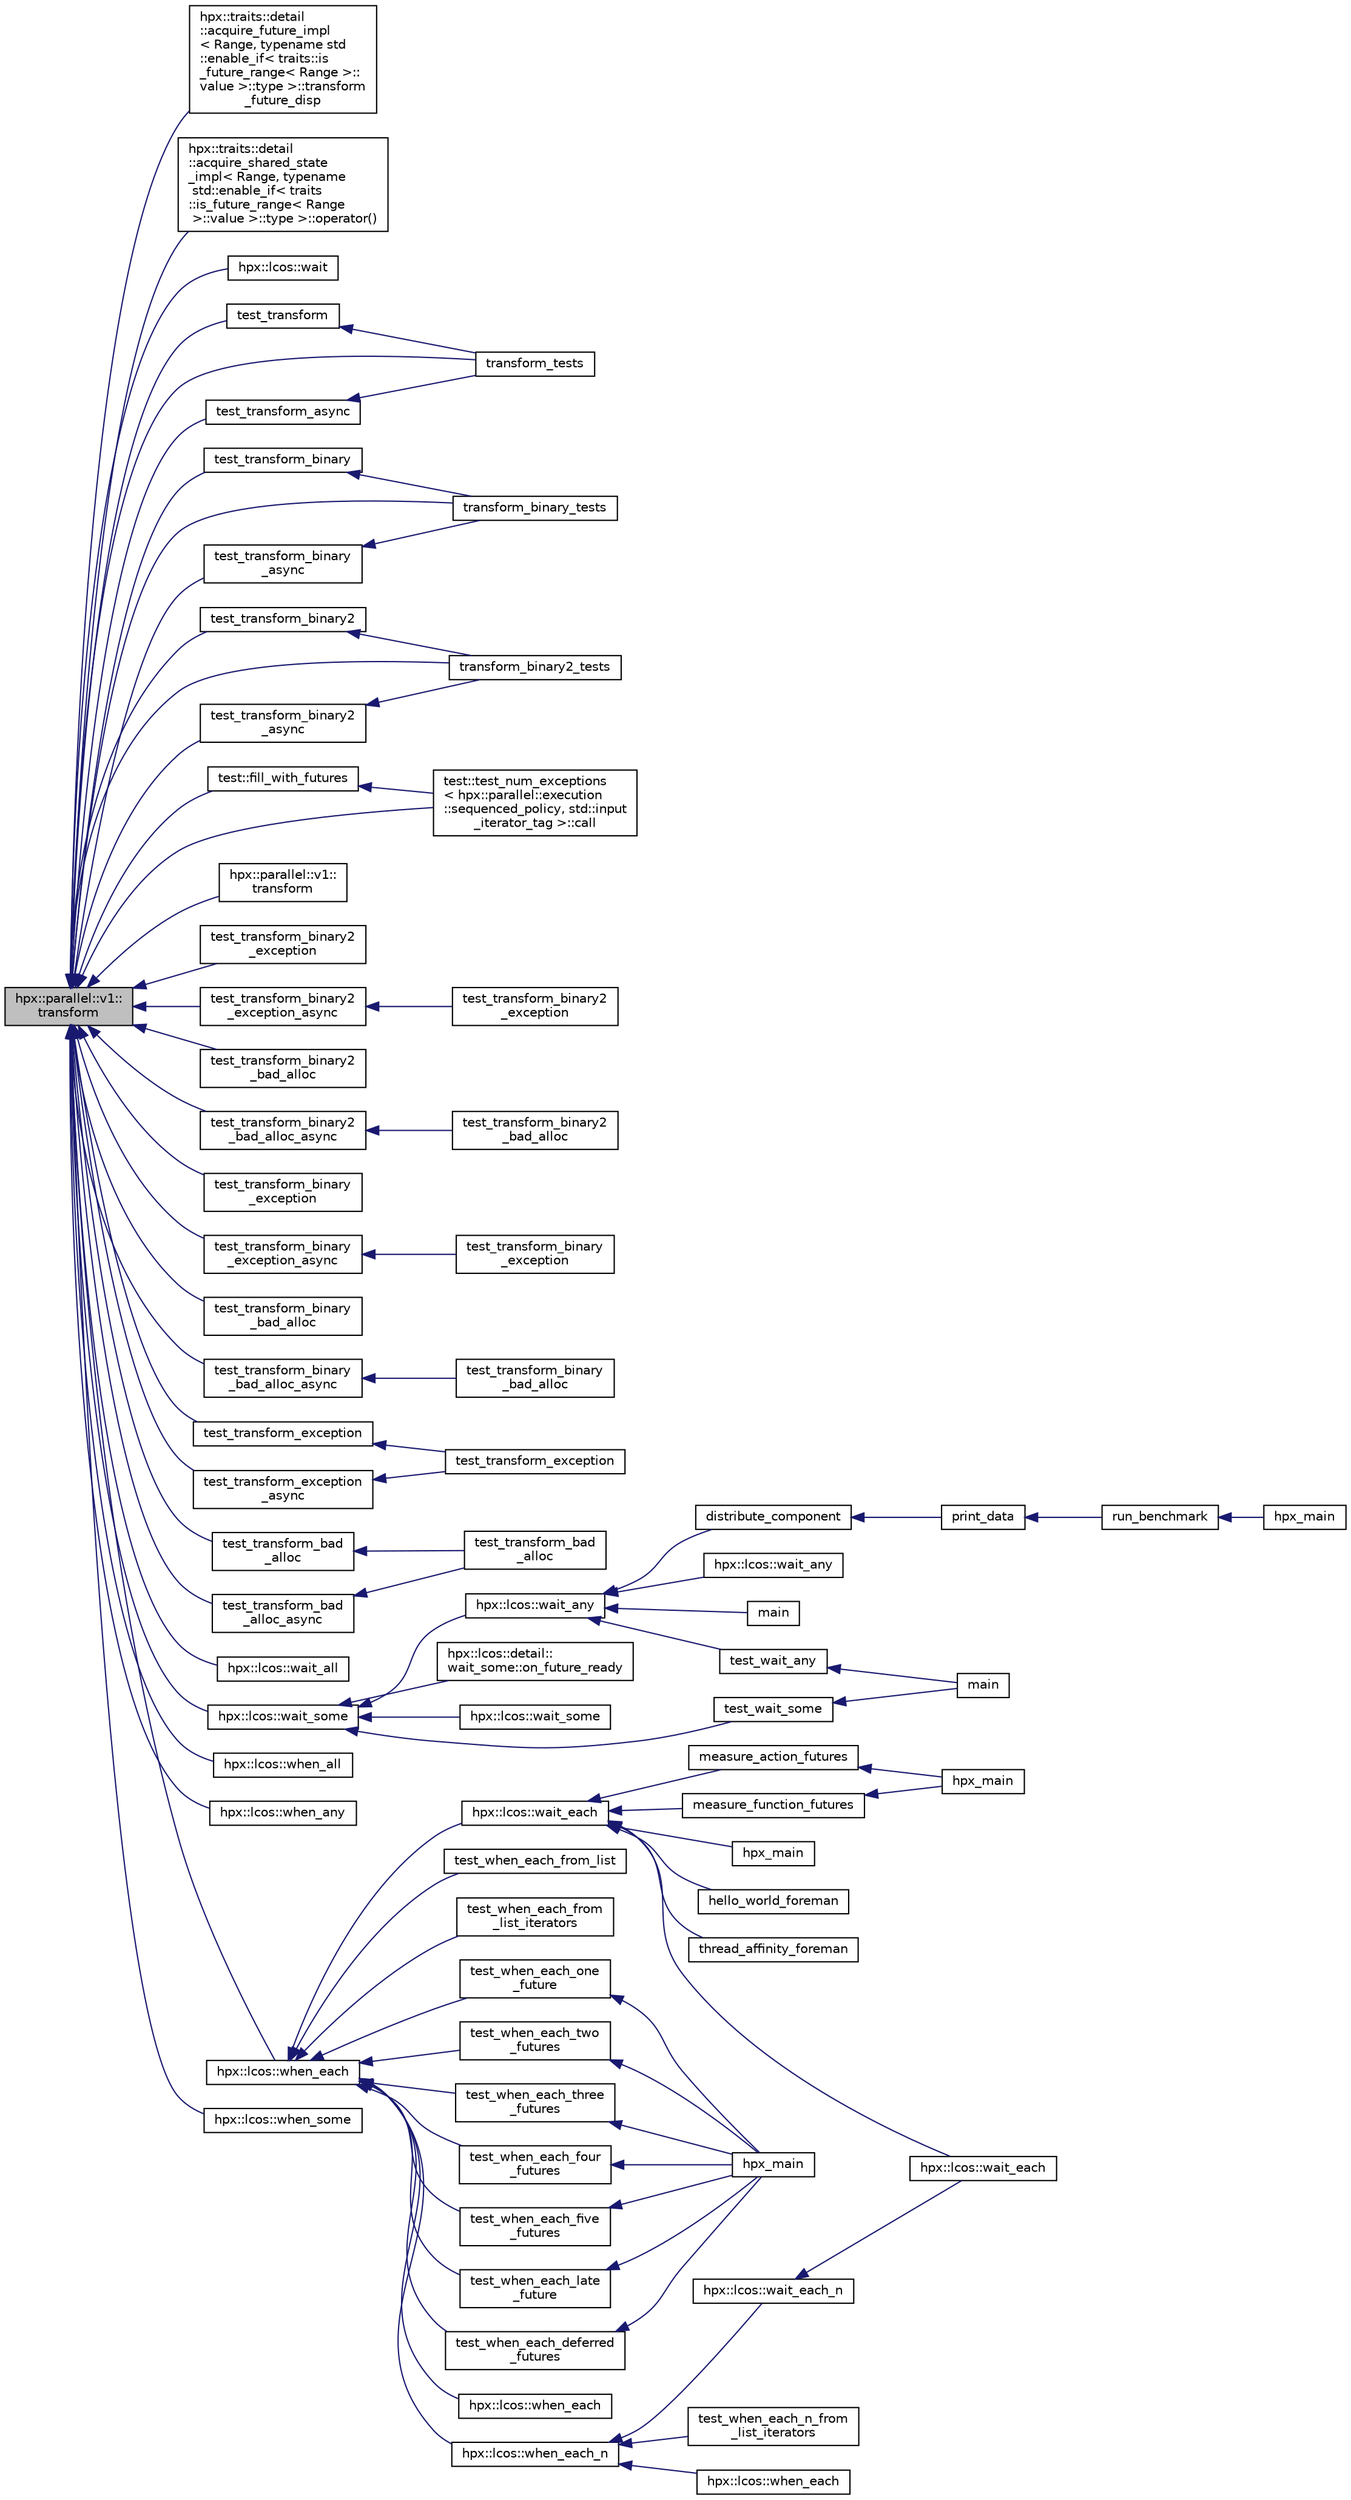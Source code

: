 digraph "hpx::parallel::v1::transform"
{
  edge [fontname="Helvetica",fontsize="10",labelfontname="Helvetica",labelfontsize="10"];
  node [fontname="Helvetica",fontsize="10",shape=record];
  rankdir="LR";
  Node11146 [label="hpx::parallel::v1::\ltransform",height=0.2,width=0.4,color="black", fillcolor="grey75", style="filled", fontcolor="black"];
  Node11146 -> Node11147 [dir="back",color="midnightblue",fontsize="10",style="solid",fontname="Helvetica"];
  Node11147 [label="hpx::traits::detail\l::acquire_future_impl\l\< Range, typename std\l::enable_if\< traits::is\l_future_range\< Range \>::\lvalue \>::type \>::transform\l_future_disp",height=0.2,width=0.4,color="black", fillcolor="white", style="filled",URL="$d1/d69/structhpx_1_1traits_1_1detail_1_1acquire__future__impl_3_01_range_00_01typename_01std_1_1enable_0f1aeb3cf44720e55413de4d620cd376.html#a3e513cd932f39b948cc88284710f9a89"];
  Node11146 -> Node11148 [dir="back",color="midnightblue",fontsize="10",style="solid",fontname="Helvetica"];
  Node11148 [label="hpx::traits::detail\l::acquire_shared_state\l_impl\< Range, typename\l std::enable_if\< traits\l::is_future_range\< Range\l \>::value \>::type \>::operator()",height=0.2,width=0.4,color="black", fillcolor="white", style="filled",URL="$d7/d41/structhpx_1_1traits_1_1detail_1_1acquire__shared__state__impl_3_01_range_00_01typename_01std_1_1c711b8db9114480ab7a0f054efa6b7db.html#aee398ba5cdc710d315502f6199c4f4ec"];
  Node11146 -> Node11149 [dir="back",color="midnightblue",fontsize="10",style="solid",fontname="Helvetica"];
  Node11149 [label="hpx::lcos::wait",height=0.2,width=0.4,color="black", fillcolor="white", style="filled",URL="$d2/dc9/namespacehpx_1_1lcos.html#aedd82d10f36fe13baa3247a42b749443"];
  Node11146 -> Node11150 [dir="back",color="midnightblue",fontsize="10",style="solid",fontname="Helvetica"];
  Node11150 [label="test_transform",height=0.2,width=0.4,color="black", fillcolor="white", style="filled",URL="$d5/dda/partitioned__vector__transform_8cpp.html#abed3dded51b8e6aa5a8523ba75de897d"];
  Node11150 -> Node11151 [dir="back",color="midnightblue",fontsize="10",style="solid",fontname="Helvetica"];
  Node11151 [label="transform_tests",height=0.2,width=0.4,color="black", fillcolor="white", style="filled",URL="$d5/dda/partitioned__vector__transform_8cpp.html#ad3376d734e504c202cd87f681f3d9832"];
  Node11146 -> Node11152 [dir="back",color="midnightblue",fontsize="10",style="solid",fontname="Helvetica"];
  Node11152 [label="test_transform_async",height=0.2,width=0.4,color="black", fillcolor="white", style="filled",URL="$d5/dda/partitioned__vector__transform_8cpp.html#add83e7709f4eeffd74733b69f6f10bab"];
  Node11152 -> Node11151 [dir="back",color="midnightblue",fontsize="10",style="solid",fontname="Helvetica"];
  Node11146 -> Node11151 [dir="back",color="midnightblue",fontsize="10",style="solid",fontname="Helvetica"];
  Node11146 -> Node11153 [dir="back",color="midnightblue",fontsize="10",style="solid",fontname="Helvetica"];
  Node11153 [label="test_transform_binary",height=0.2,width=0.4,color="black", fillcolor="white", style="filled",URL="$d8/d95/partitioned__vector__transform__binary_8cpp.html#a20498f617e4853975061b843ee9b0575"];
  Node11153 -> Node11154 [dir="back",color="midnightblue",fontsize="10",style="solid",fontname="Helvetica"];
  Node11154 [label="transform_binary_tests",height=0.2,width=0.4,color="black", fillcolor="white", style="filled",URL="$d8/d95/partitioned__vector__transform__binary_8cpp.html#ae702fc39c2e65ba3cd439336012efa89"];
  Node11146 -> Node11155 [dir="back",color="midnightblue",fontsize="10",style="solid",fontname="Helvetica"];
  Node11155 [label="test_transform_binary2",height=0.2,width=0.4,color="black", fillcolor="white", style="filled",URL="$d8/d95/partitioned__vector__transform__binary_8cpp.html#a043f86fe68212eae7c98b7429188ae59"];
  Node11155 -> Node11156 [dir="back",color="midnightblue",fontsize="10",style="solid",fontname="Helvetica"];
  Node11156 [label="transform_binary2_tests",height=0.2,width=0.4,color="black", fillcolor="white", style="filled",URL="$d8/d95/partitioned__vector__transform__binary_8cpp.html#a8dfee50977186ab995ad4d4a22c7f683"];
  Node11146 -> Node11157 [dir="back",color="midnightblue",fontsize="10",style="solid",fontname="Helvetica"];
  Node11157 [label="test_transform_binary\l_async",height=0.2,width=0.4,color="black", fillcolor="white", style="filled",URL="$d8/d95/partitioned__vector__transform__binary_8cpp.html#a7fc66ada9b35b19ff7f44aca2f905b35"];
  Node11157 -> Node11154 [dir="back",color="midnightblue",fontsize="10",style="solid",fontname="Helvetica"];
  Node11146 -> Node11158 [dir="back",color="midnightblue",fontsize="10",style="solid",fontname="Helvetica"];
  Node11158 [label="test_transform_binary2\l_async",height=0.2,width=0.4,color="black", fillcolor="white", style="filled",URL="$d8/d95/partitioned__vector__transform__binary_8cpp.html#aff5be00cfbed43059adb4808234d0127"];
  Node11158 -> Node11156 [dir="back",color="midnightblue",fontsize="10",style="solid",fontname="Helvetica"];
  Node11146 -> Node11154 [dir="back",color="midnightblue",fontsize="10",style="solid",fontname="Helvetica"];
  Node11146 -> Node11156 [dir="back",color="midnightblue",fontsize="10",style="solid",fontname="Helvetica"];
  Node11146 -> Node11159 [dir="back",color="midnightblue",fontsize="10",style="solid",fontname="Helvetica"];
  Node11159 [label="test::fill_with_futures",height=0.2,width=0.4,color="black", fillcolor="white", style="filled",URL="$df/d04/namespacetest.html#ac14e600ecadff520153d824109991cf0"];
  Node11159 -> Node11160 [dir="back",color="midnightblue",fontsize="10",style="solid",fontname="Helvetica"];
  Node11160 [label="test::test_num_exceptions\l\< hpx::parallel::execution\l::sequenced_policy, std::input\l_iterator_tag \>::call",height=0.2,width=0.4,color="black", fillcolor="white", style="filled",URL="$db/d94/structtest_1_1test__num__exceptions_3_01hpx_1_1parallel_1_1execution_1_1sequenced__policy_00_01std_1_1input__iterator__tag_01_4.html#ad6bf6a4aae6bd7edbf3d666ca1b72262"];
  Node11146 -> Node11160 [dir="back",color="midnightblue",fontsize="10",style="solid",fontname="Helvetica"];
  Node11146 -> Node11161 [dir="back",color="midnightblue",fontsize="10",style="solid",fontname="Helvetica"];
  Node11161 [label="hpx::parallel::v1::\ltransform",height=0.2,width=0.4,color="black", fillcolor="white", style="filled",URL="$db/db9/namespacehpx_1_1parallel_1_1v1.html#ac21fc788cf310417677b60950d1ba5c2"];
  Node11146 -> Node11162 [dir="back",color="midnightblue",fontsize="10",style="solid",fontname="Helvetica"];
  Node11162 [label="test_transform_binary2\l_exception",height=0.2,width=0.4,color="black", fillcolor="white", style="filled",URL="$d7/dcc/transform__binary2__tests_8hpp.html#a30e2af0adc7b52952d1a067dce4ae750"];
  Node11146 -> Node11163 [dir="back",color="midnightblue",fontsize="10",style="solid",fontname="Helvetica"];
  Node11163 [label="test_transform_binary2\l_exception_async",height=0.2,width=0.4,color="black", fillcolor="white", style="filled",URL="$d7/dcc/transform__binary2__tests_8hpp.html#a72b6e123ff646643fceaf58a2d34f049"];
  Node11163 -> Node11164 [dir="back",color="midnightblue",fontsize="10",style="solid",fontname="Helvetica"];
  Node11164 [label="test_transform_binary2\l_exception",height=0.2,width=0.4,color="black", fillcolor="white", style="filled",URL="$d1/d5d/transform__binary2_8cpp.html#a50059b588dff577699182815a466c642"];
  Node11146 -> Node11165 [dir="back",color="midnightblue",fontsize="10",style="solid",fontname="Helvetica"];
  Node11165 [label="test_transform_binary2\l_bad_alloc",height=0.2,width=0.4,color="black", fillcolor="white", style="filled",URL="$d7/dcc/transform__binary2__tests_8hpp.html#a7df2a1e038a21d9a63cabeae617dfc80"];
  Node11146 -> Node11166 [dir="back",color="midnightblue",fontsize="10",style="solid",fontname="Helvetica"];
  Node11166 [label="test_transform_binary2\l_bad_alloc_async",height=0.2,width=0.4,color="black", fillcolor="white", style="filled",URL="$d7/dcc/transform__binary2__tests_8hpp.html#af38709732aed4a1260bdd30b7d2dec69"];
  Node11166 -> Node11167 [dir="back",color="midnightblue",fontsize="10",style="solid",fontname="Helvetica"];
  Node11167 [label="test_transform_binary2\l_bad_alloc",height=0.2,width=0.4,color="black", fillcolor="white", style="filled",URL="$d1/d5d/transform__binary2_8cpp.html#ad7d8bdd7d1753aae157949a66f8b2be2"];
  Node11146 -> Node11168 [dir="back",color="midnightblue",fontsize="10",style="solid",fontname="Helvetica"];
  Node11168 [label="test_transform_binary\l_exception",height=0.2,width=0.4,color="black", fillcolor="white", style="filled",URL="$dd/d5d/transform__binary__tests_8hpp.html#aaab68a59f8dc65ff9a68367a6c5858ac"];
  Node11146 -> Node11169 [dir="back",color="midnightblue",fontsize="10",style="solid",fontname="Helvetica"];
  Node11169 [label="test_transform_binary\l_exception_async",height=0.2,width=0.4,color="black", fillcolor="white", style="filled",URL="$dd/d5d/transform__binary__tests_8hpp.html#a2d374c18df4b1fd534c62e362b3a748c"];
  Node11169 -> Node11170 [dir="back",color="midnightblue",fontsize="10",style="solid",fontname="Helvetica"];
  Node11170 [label="test_transform_binary\l_exception",height=0.2,width=0.4,color="black", fillcolor="white", style="filled",URL="$d1/d75/transform__binary_8cpp.html#a883485ae50e600af64429728461b7409"];
  Node11146 -> Node11171 [dir="back",color="midnightblue",fontsize="10",style="solid",fontname="Helvetica"];
  Node11171 [label="test_transform_binary\l_bad_alloc",height=0.2,width=0.4,color="black", fillcolor="white", style="filled",URL="$dd/d5d/transform__binary__tests_8hpp.html#a810a3a7a59ddcc5f962629cf6d84103b"];
  Node11146 -> Node11172 [dir="back",color="midnightblue",fontsize="10",style="solid",fontname="Helvetica"];
  Node11172 [label="test_transform_binary\l_bad_alloc_async",height=0.2,width=0.4,color="black", fillcolor="white", style="filled",URL="$dd/d5d/transform__binary__tests_8hpp.html#ae577d83046bfc6e55ca16d10dd0cf2e6"];
  Node11172 -> Node11173 [dir="back",color="midnightblue",fontsize="10",style="solid",fontname="Helvetica"];
  Node11173 [label="test_transform_binary\l_bad_alloc",height=0.2,width=0.4,color="black", fillcolor="white", style="filled",URL="$d1/d75/transform__binary_8cpp.html#a0a9837d515219604addd769245e94304"];
  Node11146 -> Node11174 [dir="back",color="midnightblue",fontsize="10",style="solid",fontname="Helvetica"];
  Node11174 [label="test_transform_exception",height=0.2,width=0.4,color="black", fillcolor="white", style="filled",URL="$de/dba/transform__range_8cpp.html#abd0db7fc45e567f151aba323f465cee8"];
  Node11174 -> Node11175 [dir="back",color="midnightblue",fontsize="10",style="solid",fontname="Helvetica"];
  Node11175 [label="test_transform_exception",height=0.2,width=0.4,color="black", fillcolor="white", style="filled",URL="$de/dba/transform__range_8cpp.html#af56cb14994f1d0a7e84803a6454e75b7"];
  Node11146 -> Node11176 [dir="back",color="midnightblue",fontsize="10",style="solid",fontname="Helvetica"];
  Node11176 [label="test_transform_exception\l_async",height=0.2,width=0.4,color="black", fillcolor="white", style="filled",URL="$de/dba/transform__range_8cpp.html#ae581c0c0710fc505dc66b80c3a859d6b"];
  Node11176 -> Node11175 [dir="back",color="midnightblue",fontsize="10",style="solid",fontname="Helvetica"];
  Node11146 -> Node11177 [dir="back",color="midnightblue",fontsize="10",style="solid",fontname="Helvetica"];
  Node11177 [label="test_transform_bad\l_alloc",height=0.2,width=0.4,color="black", fillcolor="white", style="filled",URL="$de/dba/transform__range_8cpp.html#a8f858da9ea652b719e178c5f42bdabce"];
  Node11177 -> Node11178 [dir="back",color="midnightblue",fontsize="10",style="solid",fontname="Helvetica"];
  Node11178 [label="test_transform_bad\l_alloc",height=0.2,width=0.4,color="black", fillcolor="white", style="filled",URL="$de/dba/transform__range_8cpp.html#a3a70b157cc5cd0a96c78fd2ecbf5b2a3"];
  Node11146 -> Node11179 [dir="back",color="midnightblue",fontsize="10",style="solid",fontname="Helvetica"];
  Node11179 [label="test_transform_bad\l_alloc_async",height=0.2,width=0.4,color="black", fillcolor="white", style="filled",URL="$de/dba/transform__range_8cpp.html#afc702e09c65ae1bae6fe0714d7c516be"];
  Node11179 -> Node11178 [dir="back",color="midnightblue",fontsize="10",style="solid",fontname="Helvetica"];
  Node11146 -> Node11180 [dir="back",color="midnightblue",fontsize="10",style="solid",fontname="Helvetica"];
  Node11180 [label="hpx::lcos::wait_all",height=0.2,width=0.4,color="black", fillcolor="white", style="filled",URL="$d2/dc9/namespacehpx_1_1lcos.html#aef75aa6b61603ad0c160c04621c8fd7c"];
  Node11146 -> Node11181 [dir="back",color="midnightblue",fontsize="10",style="solid",fontname="Helvetica"];
  Node11181 [label="hpx::lcos::wait_some",height=0.2,width=0.4,color="black", fillcolor="white", style="filled",URL="$d2/dc9/namespacehpx_1_1lcos.html#ab6b98c6ed6b1e37ab72c12ba866fa4fa"];
  Node11181 -> Node11182 [dir="back",color="midnightblue",fontsize="10",style="solid",fontname="Helvetica"];
  Node11182 [label="hpx::lcos::wait_any",height=0.2,width=0.4,color="black", fillcolor="white", style="filled",URL="$d2/dc9/namespacehpx_1_1lcos.html#a6d6f199d32e9dd7e5b02280e1ef84f6d"];
  Node11182 -> Node11183 [dir="back",color="midnightblue",fontsize="10",style="solid",fontname="Helvetica"];
  Node11183 [label="distribute_component",height=0.2,width=0.4,color="black", fillcolor="white", style="filled",URL="$dc/de1/osu__coll_8hpp.html#a70ccfbb59a3d364de9007f91ee45c330"];
  Node11183 -> Node11184 [dir="back",color="midnightblue",fontsize="10",style="solid",fontname="Helvetica"];
  Node11184 [label="print_data",height=0.2,width=0.4,color="black", fillcolor="white", style="filled",URL="$dc/de1/osu__coll_8hpp.html#a5fba99ed1ff27b2151a9ac0531d040ce"];
  Node11184 -> Node11185 [dir="back",color="midnightblue",fontsize="10",style="solid",fontname="Helvetica"];
  Node11185 [label="run_benchmark",height=0.2,width=0.4,color="black", fillcolor="white", style="filled",URL="$d3/dca/osu__bcast_8cpp.html#a03a9259c1031dc6e2473041a34d95b4d"];
  Node11185 -> Node11186 [dir="back",color="midnightblue",fontsize="10",style="solid",fontname="Helvetica"];
  Node11186 [label="hpx_main",height=0.2,width=0.4,color="black", fillcolor="white", style="filled",URL="$d3/dca/osu__bcast_8cpp.html#a4ca51ec94fa82421fc621b58eef7b01c"];
  Node11182 -> Node11187 [dir="back",color="midnightblue",fontsize="10",style="solid",fontname="Helvetica"];
  Node11187 [label="hpx::lcos::wait_any",height=0.2,width=0.4,color="black", fillcolor="white", style="filled",URL="$d2/dc9/namespacehpx_1_1lcos.html#a4d36f457e843b075a9aeaf0c643dbc94"];
  Node11182 -> Node11188 [dir="back",color="midnightblue",fontsize="10",style="solid",fontname="Helvetica"];
  Node11188 [label="main",height=0.2,width=0.4,color="black", fillcolor="white", style="filled",URL="$d8/dcf/wait__any__std__array_8cpp.html#ae66f6b31b5ad750f1fe042a706a4e3d4"];
  Node11182 -> Node11189 [dir="back",color="midnightblue",fontsize="10",style="solid",fontname="Helvetica"];
  Node11189 [label="test_wait_any",height=0.2,width=0.4,color="black", fillcolor="white", style="filled",URL="$dd/d2e/when__all__vectors__1623_8cpp.html#a48e5f9309bb601a394f3a61998f86870"];
  Node11189 -> Node11190 [dir="back",color="midnightblue",fontsize="10",style="solid",fontname="Helvetica"];
  Node11190 [label="main",height=0.2,width=0.4,color="black", fillcolor="white", style="filled",URL="$dd/d2e/when__all__vectors__1623_8cpp.html#ae66f6b31b5ad750f1fe042a706a4e3d4"];
  Node11181 -> Node11191 [dir="back",color="midnightblue",fontsize="10",style="solid",fontname="Helvetica"];
  Node11191 [label="hpx::lcos::detail::\lwait_some::on_future_ready",height=0.2,width=0.4,color="black", fillcolor="white", style="filled",URL="$d3/d89/structhpx_1_1lcos_1_1detail_1_1wait__some.html#a7117ca37801a24b5054757b74b0806b6"];
  Node11181 -> Node11192 [dir="back",color="midnightblue",fontsize="10",style="solid",fontname="Helvetica"];
  Node11192 [label="hpx::lcos::wait_some",height=0.2,width=0.4,color="black", fillcolor="white", style="filled",URL="$d2/dc9/namespacehpx_1_1lcos.html#a4cf6bf0c8e237a7df03539292fd01787"];
  Node11181 -> Node11193 [dir="back",color="midnightblue",fontsize="10",style="solid",fontname="Helvetica"];
  Node11193 [label="test_wait_some",height=0.2,width=0.4,color="black", fillcolor="white", style="filled",URL="$dd/d2e/when__all__vectors__1623_8cpp.html#a64bd409cb3f83814e7f3a81d7365c698"];
  Node11193 -> Node11190 [dir="back",color="midnightblue",fontsize="10",style="solid",fontname="Helvetica"];
  Node11146 -> Node11194 [dir="back",color="midnightblue",fontsize="10",style="solid",fontname="Helvetica"];
  Node11194 [label="hpx::lcos::when_all",height=0.2,width=0.4,color="black", fillcolor="white", style="filled",URL="$d2/dc9/namespacehpx_1_1lcos.html#a4714e8b7e970c8a588002745a21e551a"];
  Node11146 -> Node11195 [dir="back",color="midnightblue",fontsize="10",style="solid",fontname="Helvetica"];
  Node11195 [label="hpx::lcos::when_any",height=0.2,width=0.4,color="black", fillcolor="white", style="filled",URL="$d2/dc9/namespacehpx_1_1lcos.html#a0988b94df3b235e2116d25e2367f9b45"];
  Node11146 -> Node11196 [dir="back",color="midnightblue",fontsize="10",style="solid",fontname="Helvetica"];
  Node11196 [label="hpx::lcos::when_each",height=0.2,width=0.4,color="black", fillcolor="white", style="filled",URL="$d2/dc9/namespacehpx_1_1lcos.html#a728db59d566f9fda1ab2a44f2bf9859c"];
  Node11196 -> Node11197 [dir="back",color="midnightblue",fontsize="10",style="solid",fontname="Helvetica"];
  Node11197 [label="hpx::lcos::wait_each",height=0.2,width=0.4,color="black", fillcolor="white", style="filled",URL="$d2/dc9/namespacehpx_1_1lcos.html#a1b6d427557d1b77f0a0e36bd91cf2786"];
  Node11197 -> Node11198 [dir="back",color="midnightblue",fontsize="10",style="solid",fontname="Helvetica"];
  Node11198 [label="measure_action_futures",height=0.2,width=0.4,color="black", fillcolor="white", style="filled",URL="$d3/d79/future__overhead_8cpp.html#a9a3eff89e718d4dcaf811a3262299d7b"];
  Node11198 -> Node11199 [dir="back",color="midnightblue",fontsize="10",style="solid",fontname="Helvetica"];
  Node11199 [label="hpx_main",height=0.2,width=0.4,color="black", fillcolor="white", style="filled",URL="$d3/d79/future__overhead_8cpp.html#aaf67a3863f19ff7033e239ebb1204fb7"];
  Node11197 -> Node11200 [dir="back",color="midnightblue",fontsize="10",style="solid",fontname="Helvetica"];
  Node11200 [label="measure_function_futures",height=0.2,width=0.4,color="black", fillcolor="white", style="filled",URL="$d3/d79/future__overhead_8cpp.html#abb9c0468f399cf830ce0334538c8b7bc"];
  Node11200 -> Node11199 [dir="back",color="midnightblue",fontsize="10",style="solid",fontname="Helvetica"];
  Node11197 -> Node11201 [dir="back",color="midnightblue",fontsize="10",style="solid",fontname="Helvetica"];
  Node11201 [label="hpx_main",height=0.2,width=0.4,color="black", fillcolor="white", style="filled",URL="$d6/d2f/future__wait_8cpp.html#aaf67a3863f19ff7033e239ebb1204fb7"];
  Node11197 -> Node11202 [dir="back",color="midnightblue",fontsize="10",style="solid",fontname="Helvetica"];
  Node11202 [label="hello_world_foreman",height=0.2,width=0.4,color="black", fillcolor="white", style="filled",URL="$d0/d67/hello__world_8cpp.html#a96e0322b90fa489adbfee369aa532c83"];
  Node11197 -> Node11203 [dir="back",color="midnightblue",fontsize="10",style="solid",fontname="Helvetica"];
  Node11203 [label="thread_affinity_foreman",height=0.2,width=0.4,color="black", fillcolor="white", style="filled",URL="$da/dce/thread__affinity_8cpp.html#aea225f0b6eebea5a6dfd914c11993315"];
  Node11197 -> Node11204 [dir="back",color="midnightblue",fontsize="10",style="solid",fontname="Helvetica"];
  Node11204 [label="hpx::lcos::wait_each",height=0.2,width=0.4,color="black", fillcolor="white", style="filled",URL="$d2/dc9/namespacehpx_1_1lcos.html#aa03a998a90fd726cad940368c38d6690"];
  Node11196 -> Node11205 [dir="back",color="midnightblue",fontsize="10",style="solid",fontname="Helvetica"];
  Node11205 [label="test_when_each_from_list",height=0.2,width=0.4,color="black", fillcolor="white", style="filled",URL="$d0/d95/when__each_8cpp.html#ad09fc13b570c23a27128c5ea0c1baf3d"];
  Node11196 -> Node11206 [dir="back",color="midnightblue",fontsize="10",style="solid",fontname="Helvetica"];
  Node11206 [label="test_when_each_from\l_list_iterators",height=0.2,width=0.4,color="black", fillcolor="white", style="filled",URL="$d0/d95/when__each_8cpp.html#a3f313b596f3147f388175a0b803fb22e"];
  Node11196 -> Node11207 [dir="back",color="midnightblue",fontsize="10",style="solid",fontname="Helvetica"];
  Node11207 [label="test_when_each_one\l_future",height=0.2,width=0.4,color="black", fillcolor="white", style="filled",URL="$d0/d95/when__each_8cpp.html#a573e1129a0f111826d4524103ebd51e7"];
  Node11207 -> Node11208 [dir="back",color="midnightblue",fontsize="10",style="solid",fontname="Helvetica"];
  Node11208 [label="hpx_main",height=0.2,width=0.4,color="black", fillcolor="white", style="filled",URL="$d0/d95/when__each_8cpp.html#a255f773d830db5ca937cff11c2692fa2"];
  Node11196 -> Node11209 [dir="back",color="midnightblue",fontsize="10",style="solid",fontname="Helvetica"];
  Node11209 [label="test_when_each_two\l_futures",height=0.2,width=0.4,color="black", fillcolor="white", style="filled",URL="$d0/d95/when__each_8cpp.html#aa1e08fdd0f81716b2f6e266777ec25fd"];
  Node11209 -> Node11208 [dir="back",color="midnightblue",fontsize="10",style="solid",fontname="Helvetica"];
  Node11196 -> Node11210 [dir="back",color="midnightblue",fontsize="10",style="solid",fontname="Helvetica"];
  Node11210 [label="test_when_each_three\l_futures",height=0.2,width=0.4,color="black", fillcolor="white", style="filled",URL="$d0/d95/when__each_8cpp.html#a6abf20bdacda094b3706fa5312bf21eb"];
  Node11210 -> Node11208 [dir="back",color="midnightblue",fontsize="10",style="solid",fontname="Helvetica"];
  Node11196 -> Node11211 [dir="back",color="midnightblue",fontsize="10",style="solid",fontname="Helvetica"];
  Node11211 [label="test_when_each_four\l_futures",height=0.2,width=0.4,color="black", fillcolor="white", style="filled",URL="$d0/d95/when__each_8cpp.html#a13cbf3bc68616740731cebbe888741c9"];
  Node11211 -> Node11208 [dir="back",color="midnightblue",fontsize="10",style="solid",fontname="Helvetica"];
  Node11196 -> Node11212 [dir="back",color="midnightblue",fontsize="10",style="solid",fontname="Helvetica"];
  Node11212 [label="test_when_each_five\l_futures",height=0.2,width=0.4,color="black", fillcolor="white", style="filled",URL="$d0/d95/when__each_8cpp.html#a49672c9d48666f9cfca009a61f8f5b7f"];
  Node11212 -> Node11208 [dir="back",color="midnightblue",fontsize="10",style="solid",fontname="Helvetica"];
  Node11196 -> Node11213 [dir="back",color="midnightblue",fontsize="10",style="solid",fontname="Helvetica"];
  Node11213 [label="test_when_each_late\l_future",height=0.2,width=0.4,color="black", fillcolor="white", style="filled",URL="$d0/d95/when__each_8cpp.html#a66259c4edddc831679b3cac0fb6abea3"];
  Node11213 -> Node11208 [dir="back",color="midnightblue",fontsize="10",style="solid",fontname="Helvetica"];
  Node11196 -> Node11214 [dir="back",color="midnightblue",fontsize="10",style="solid",fontname="Helvetica"];
  Node11214 [label="test_when_each_deferred\l_futures",height=0.2,width=0.4,color="black", fillcolor="white", style="filled",URL="$d0/d95/when__each_8cpp.html#a1d44c99f6eff168af136e2b7548df45c"];
  Node11214 -> Node11208 [dir="back",color="midnightblue",fontsize="10",style="solid",fontname="Helvetica"];
  Node11196 -> Node11215 [dir="back",color="midnightblue",fontsize="10",style="solid",fontname="Helvetica"];
  Node11215 [label="hpx::lcos::when_each",height=0.2,width=0.4,color="black", fillcolor="white", style="filled",URL="$d2/dc9/namespacehpx_1_1lcos.html#ac36d4314a9f8c4fa42204dec2de72d3a"];
  Node11196 -> Node11216 [dir="back",color="midnightblue",fontsize="10",style="solid",fontname="Helvetica"];
  Node11216 [label="hpx::lcos::when_each_n",height=0.2,width=0.4,color="black", fillcolor="white", style="filled",URL="$d2/dc9/namespacehpx_1_1lcos.html#aade187ec903d391d20edf064a9d2ce0e"];
  Node11216 -> Node11217 [dir="back",color="midnightblue",fontsize="10",style="solid",fontname="Helvetica"];
  Node11217 [label="hpx::lcos::wait_each_n",height=0.2,width=0.4,color="black", fillcolor="white", style="filled",URL="$d2/dc9/namespacehpx_1_1lcos.html#acd371d975798301cfd4b44db861588de"];
  Node11217 -> Node11204 [dir="back",color="midnightblue",fontsize="10",style="solid",fontname="Helvetica"];
  Node11216 -> Node11218 [dir="back",color="midnightblue",fontsize="10",style="solid",fontname="Helvetica"];
  Node11218 [label="test_when_each_n_from\l_list_iterators",height=0.2,width=0.4,color="black", fillcolor="white", style="filled",URL="$d0/d95/when__each_8cpp.html#a24ca82395b0b4a42570e1bbb88ed085c"];
  Node11216 -> Node11219 [dir="back",color="midnightblue",fontsize="10",style="solid",fontname="Helvetica"];
  Node11219 [label="hpx::lcos::when_each",height=0.2,width=0.4,color="black", fillcolor="white", style="filled",URL="$d2/dc9/namespacehpx_1_1lcos.html#af85e60f5cb3e357b6ad1f74b87104d46"];
  Node11146 -> Node11220 [dir="back",color="midnightblue",fontsize="10",style="solid",fontname="Helvetica"];
  Node11220 [label="hpx::lcos::when_some",height=0.2,width=0.4,color="black", fillcolor="white", style="filled",URL="$d2/dc9/namespacehpx_1_1lcos.html#aa3d5f610c95e2319a432af310403c7d1"];
}
